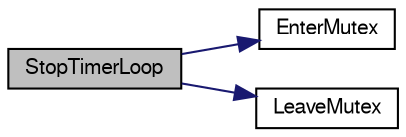 digraph "StopTimerLoop"
{
  edge [fontname="FreeSans",fontsize="10",labelfontname="FreeSans",labelfontsize="10"];
  node [fontname="FreeSans",fontsize="10",shape=record];
  rankdir="LR";
  Node1 [label="StopTimerLoop",height=0.2,width=0.4,color="black", fillcolor="grey75", style="filled" fontcolor="black"];
  Node1 -> Node2 [color="midnightblue",fontsize="10",style="solid",fontname="FreeSans"];
  Node2 [label="EnterMutex",height=0.2,width=0.4,color="black", fillcolor="white", style="filled",URL="$group__timer.html#gad7fee43b8a44cf8b7036853593044037",tooltip="Acquire mutex. "];
  Node1 -> Node3 [color="midnightblue",fontsize="10",style="solid",fontname="FreeSans"];
  Node3 [label="LeaveMutex",height=0.2,width=0.4,color="black", fillcolor="white", style="filled",URL="$group__timer.html#ga73d9a4eb941fb20cf6b597840510394b",tooltip="Release mutex. "];
}
